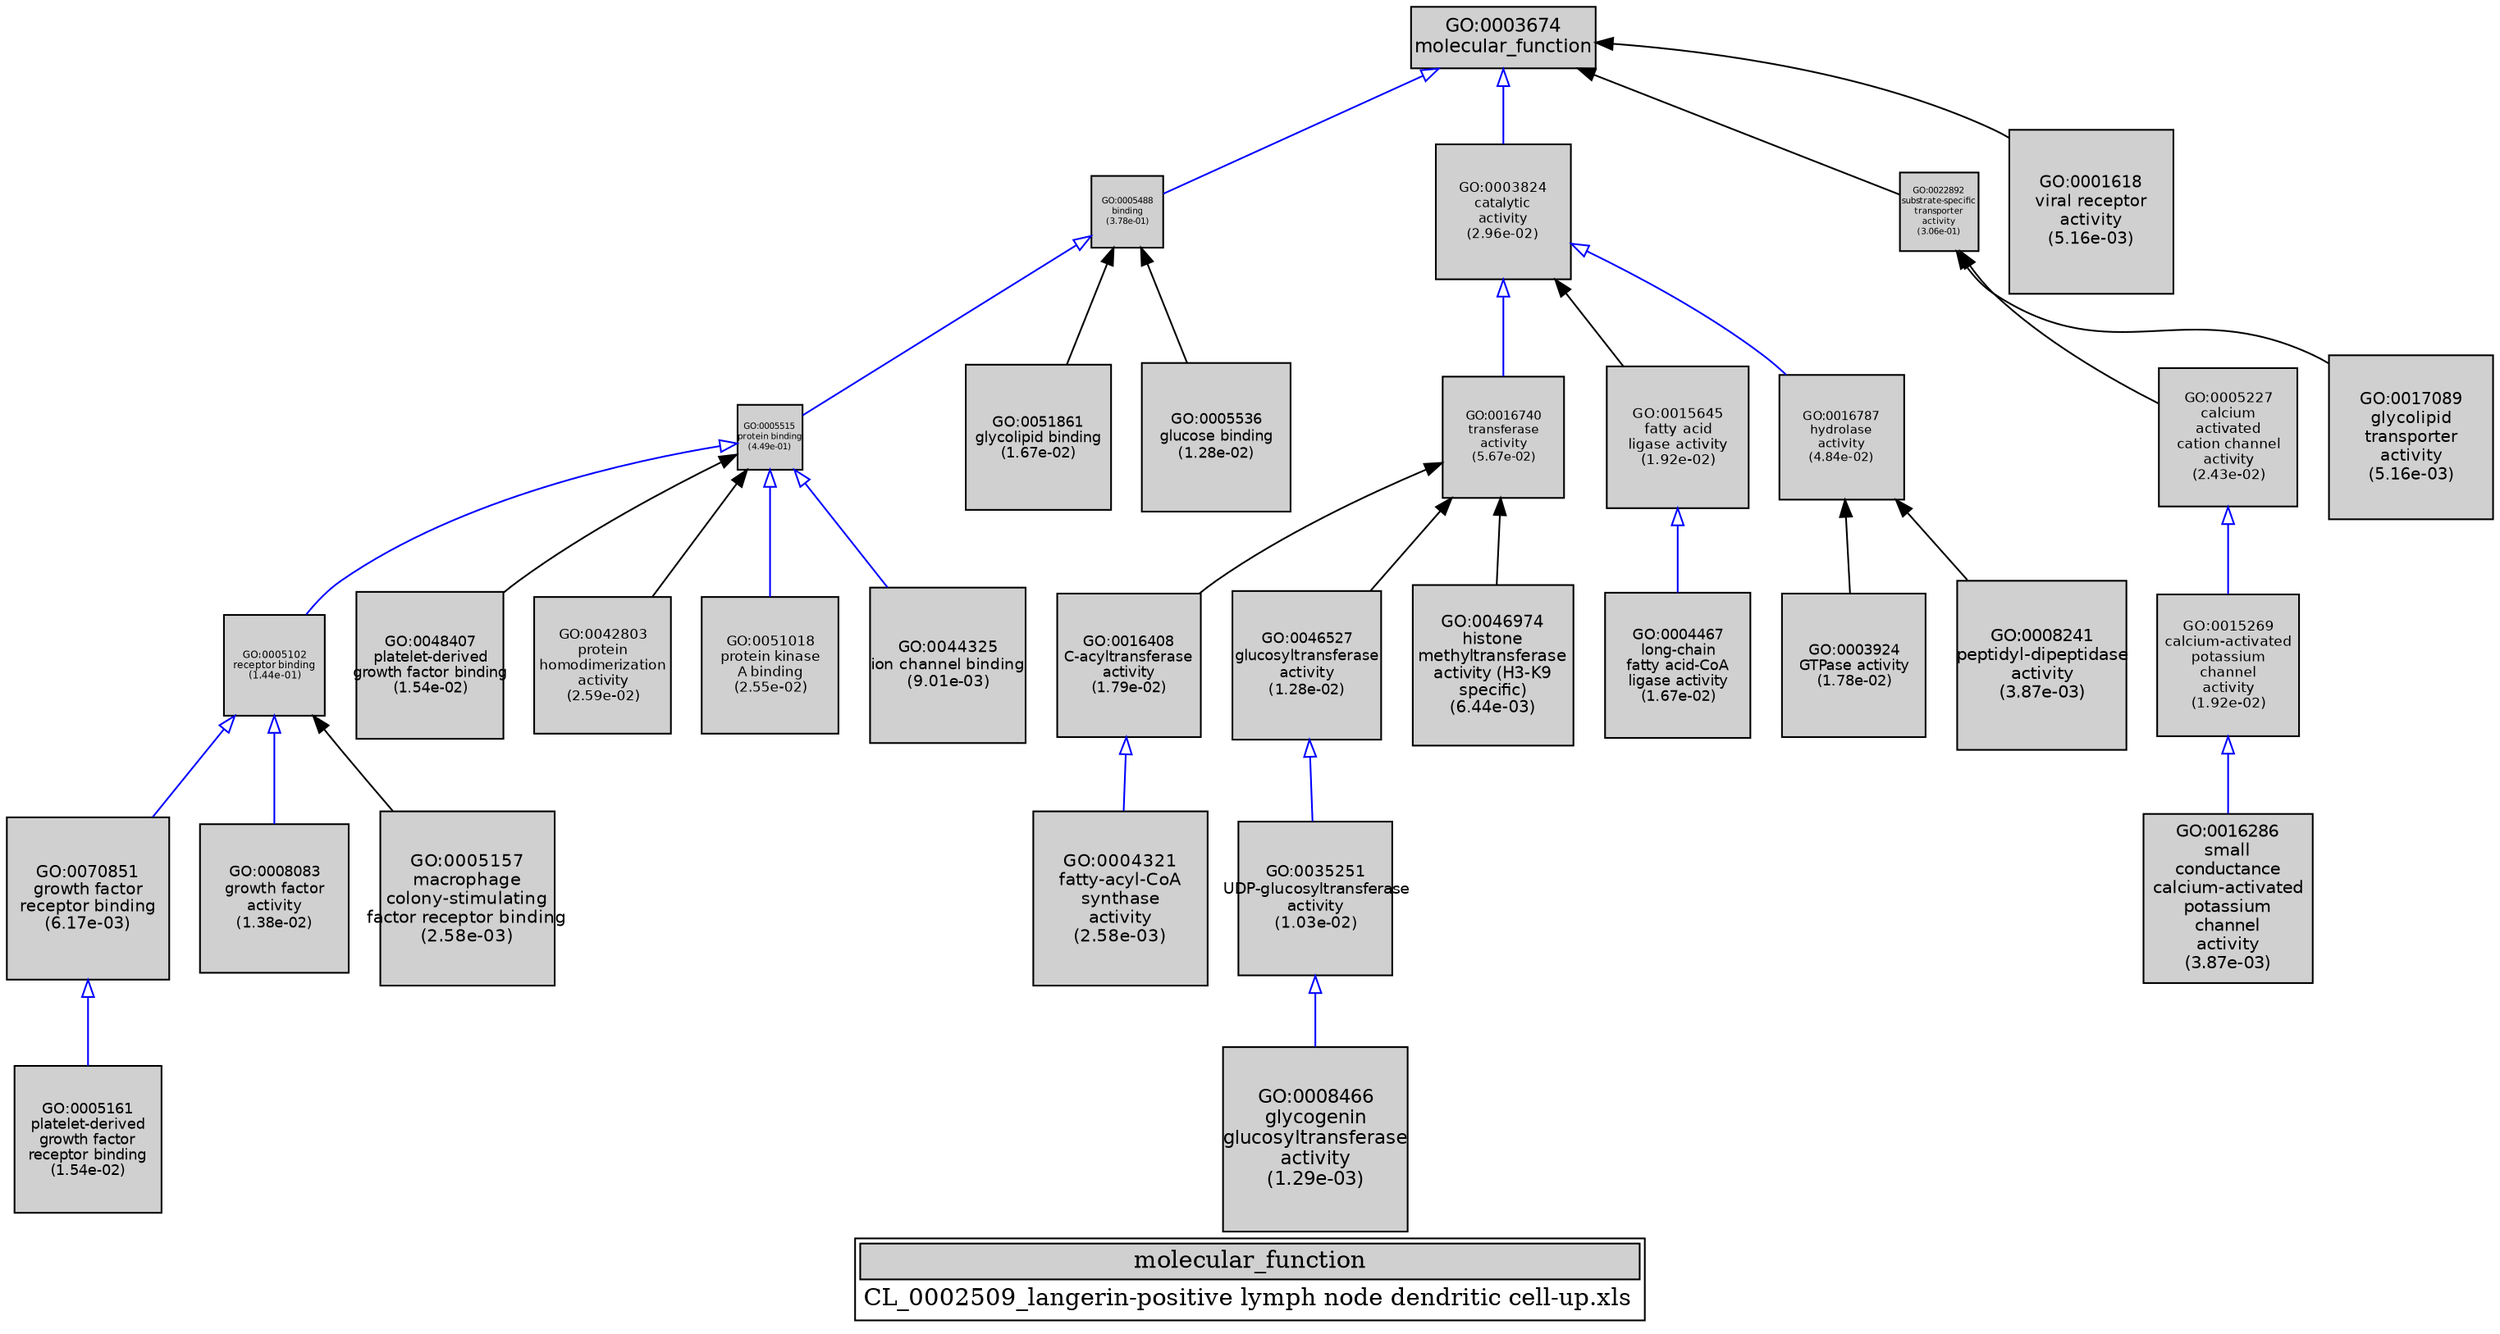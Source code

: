 digraph "molecular_function" {
graph [ bgcolor = "#FFFFFF", label = <<TABLE COLOR="black" BGCOLOR="white"><TR><TD COLSPAN="2" BGCOLOR="#D0D0D0"><FONT COLOR="black">molecular_function</FONT></TD></TR><TR><TD BORDER="0">CL_0002509_langerin-positive lymph node dendritic cell-up.xls</TD></TR></TABLE>> ];
node [ fontname = "Helvetica" ];

subgraph "nodes" {

node [ style = "filled", fixedsize = "true", width = 1, shape = "box", fontsize = 9, fillcolor = "#D0D0D0", fontcolor = "black", color = "black" ];

"GO:0016740" [ URL = "#GO:0016740", label = <<TABLE BORDER="0"><TR><TD>GO:0016740<BR/>transferase<BR/>activity<BR/>(5.67e-02)</TD></TR></TABLE>>, width = 0.988162081202, shape = "box", fontsize = 7.11476698465, height = 0.988162081202 ];
"GO:0035251" [ URL = "#GO:0035251", label = <<TABLE BORDER="0"><TR><TD>GO:0035251<BR/>UDP-glucosyltransferase<BR/>activity<BR/>(1.03e-02)</TD></TR></TABLE>>, width = 1.2454773776, shape = "box", fontsize = 8.96743711871, height = 1.2454773776 ];
"GO:0005488" [ URL = "#GO:0005488", label = <<TABLE BORDER="0"><TR><TD>GO:0005488<BR/>binding<BR/>(3.78e-01)</TD></TR></TABLE>>, width = 0.581306398573, shape = "box", fontsize = 5.0, height = 0.581306398573 ];
"GO:0005102" [ URL = "#GO:0005102", label = <<TABLE BORDER="0"><TR><TD>GO:0005102<BR/>receptor binding<BR/>(1.44e-01)</TD></TR></TABLE>>, width = 0.813352254804, shape = "box", fontsize = 5.85613623459, height = 0.813352254804 ];
"GO:0016408" [ URL = "#GO:0016408", label = <<TABLE BORDER="0"><TR><TD>GO:0016408<BR/>C-acyltransferase<BR/>activity<BR/>(1.79e-02)</TD></TR></TABLE>>, width = 1.16790593226, shape = "box", fontsize = 8.40892271225, height = 1.16790593226 ];
"GO:0015645" [ URL = "#GO:0015645", label = <<TABLE BORDER="0"><TR><TD>GO:0015645<BR/>fatty acid<BR/>ligase activity<BR/>(1.92e-02)</TD></TR></TABLE>>, width = 1.15800576504, shape = "box", fontsize = 8.33764150829, height = 1.15800576504 ];
"GO:0048407" [ URL = "#GO:0048407", label = <<TABLE BORDER="0"><TR><TD>GO:0048407<BR/>platelet-derived<BR/>growth factor binding<BR/>(1.54e-02)</TD></TR></TABLE>>, width = 1.18974844098, shape = "box", fontsize = 8.56618877506, height = 1.18974844098 ];
"GO:0042803" [ URL = "#GO:0042803", label = <<TABLE BORDER="0"><TR><TD>GO:0042803<BR/>protein<BR/>homodimerization<BR/>activity<BR/>(2.59e-02)</TD></TR></TABLE>>, width = 1.11384397237, shape = "box", fontsize = 8.01967660104, height = 1.11384397237 ];
"GO:0005227" [ URL = "#GO:0005227", label = <<TABLE BORDER="0"><TR><TD>GO:0005227<BR/>calcium<BR/>activated<BR/>cation channel<BR/>activity<BR/>(2.43e-02)</TD></TR></TABLE>>, width = 1.12347602682, shape = "box", fontsize = 8.08902739311, height = 1.12347602682 ];
"GO:0005515" [ URL = "#GO:0005515", label = <<TABLE BORDER="0"><TR><TD>GO:0005515<BR/>protein binding<BR/>(4.49e-01)</TD></TR></TABLE>>, width = 0.52869197734, shape = "box", fontsize = 5.0, height = 0.52869197734 ];
"GO:0051861" [ URL = "#GO:0051861", label = <<TABLE BORDER="0"><TR><TD>GO:0051861<BR/>glycolipid binding<BR/>(1.67e-02)</TD></TR></TABLE>>, width = 1.17845390211, shape = "box", fontsize = 8.48486809521, height = 1.17845390211 ];
"GO:0070851" [ URL = "#GO:0070851", label = <<TABLE BORDER="0"><TR><TD>GO:0070851<BR/>growth factor<BR/>receptor binding<BR/>(6.17e-03)</TD></TR></TABLE>>, width = 1.31273080129, shape = "box", fontsize = 9.45166176931, height = 1.31273080129 ];
"GO:0003824" [ URL = "#GO:0003824", label = <<TABLE BORDER="0"><TR><TD>GO:0003824<BR/>catalytic<BR/>activity<BR/>(2.96e-02)</TD></TR></TABLE>>, width = 1.09342301377, shape = "box", fontsize = 7.87264569915, height = 1.09342301377 ];
"GO:0008083" [ URL = "#GO:0008083", label = <<TABLE BORDER="0"><TR><TD>GO:0008083<BR/>growth factor<BR/>activity<BR/>(1.38e-02)</TD></TR></TABLE>>, width = 1.20483367459, shape = "box", fontsize = 8.67480245708, height = 1.20483367459 ];
"GO:0051018" [ URL = "#GO:0051018", label = <<TABLE BORDER="0"><TR><TD>GO:0051018<BR/>protein kinase<BR/>A binding<BR/>(2.55e-02)</TD></TR></TABLE>>, width = 1.11585457449, shape = "box", fontsize = 8.03415293634, height = 1.11585457449 ];
"GO:0017089" [ URL = "#GO:0017089", label = <<TABLE BORDER="0"><TR><TD>GO:0017089<BR/>glycolipid<BR/>transporter<BR/>activity<BR/>(5.16e-03)</TD></TR></TABLE>>, width = 1.33558957897, shape = "box", fontsize = 9.61624496855, height = 1.33558957897 ];
"GO:0044325" [ URL = "#GO:0044325", label = <<TABLE BORDER="0"><TR><TD>GO:0044325<BR/>ion channel binding<BR/>(9.01e-03)</TD></TR></TABLE>>, width = 1.2633183219, shape = "box", fontsize = 9.09589191769, height = 1.2633183219 ];
"GO:0008466" [ URL = "#GO:0008466", label = <<TABLE BORDER="0"><TR><TD>GO:0008466<BR/>glycogenin<BR/>glucosyltransferase<BR/>activity<BR/>(1.29e-03)</TD></TR></TABLE>>, width = 1.5, shape = "box", fontsize = 10.8, height = 1.5 ];
"GO:0046527" [ URL = "#GO:0046527", label = <<TABLE BORDER="0"><TR><TD>GO:0046527<BR/>glucosyltransferase<BR/>activity<BR/>(1.28e-02)</TD></TR></TABLE>>, width = 1.2151067954, shape = "box", fontsize = 8.74876892685, height = 1.2151067954 ];
"GO:0016286" [ URL = "#GO:0016286", label = <<TABLE BORDER="0"><TR><TD>GO:0016286<BR/>small<BR/>conductance<BR/>calcium-activated<BR/>potassium<BR/>channel<BR/>activity<BR/>(3.87e-03)</TD></TR></TABLE>>, width = 1.371301255, shape = "box", fontsize = 9.87336903601, height = 1.371301255 ];
"GO:0005161" [ URL = "#GO:0005161", label = <<TABLE BORDER="0"><TR><TD>GO:0005161<BR/>platelet-derived<BR/>growth factor<BR/>receptor binding<BR/>(1.54e-02)</TD></TR></TABLE>>, width = 1.18974844098, shape = "box", fontsize = 8.56618877506, height = 1.18974844098 ];
"GO:0022892" [ URL = "#GO:0022892", label = <<TABLE BORDER="0"><TR><TD>GO:0022892<BR/>substrate-specific<BR/>transporter<BR/>activity<BR/>(3.06e-01)</TD></TR></TABLE>>, width = 0.638925963113, shape = "box", fontsize = 5.0, height = 0.638925963113 ];
"GO:0003924" [ URL = "#GO:0003924", label = <<TABLE BORDER="0"><TR><TD>GO:0003924<BR/>GTPase activity<BR/>(1.78e-02)</TD></TR></TABLE>>, width = 1.16899316252, shape = "box", fontsize = 8.41675077016, height = 1.16899316252 ];
"GO:0008241" [ URL = "#GO:0008241", label = <<TABLE BORDER="0"><TR><TD>GO:0008241<BR/>peptidyl-dipeptidase<BR/>activity<BR/>(3.87e-03)</TD></TR></TABLE>>, width = 1.371301255, shape = "box", fontsize = 9.87336903601, height = 1.371301255 ];
"GO:0016787" [ URL = "#GO:0016787", label = <<TABLE BORDER="0"><TR><TD>GO:0016787<BR/>hydrolase<BR/>activity<BR/>(4.84e-02)</TD></TR></TABLE>>, width = 1.01483059855, shape = "box", fontsize = 7.30678030957, height = 1.01483059855 ];
"GO:0005536" [ URL = "#GO:0005536", label = <<TABLE BORDER="0"><TR><TD>GO:0005536<BR/>glucose binding<BR/>(1.28e-02)</TD></TR></TABLE>>, width = 1.2151067954, shape = "box", fontsize = 8.74876892685, height = 1.2151067954 ];
"GO:0004321" [ URL = "#GO:0004321", label = <<TABLE BORDER="0"><TR><TD>GO:0004321<BR/>fatty-acyl-CoA<BR/>synthase<BR/>activity<BR/>(2.58e-03)</TD></TR></TABLE>>, width = 1.42013970446, shape = "box", fontsize = 10.2250058721, height = 1.42013970446 ];
"GO:0001618" [ URL = "#GO:0001618", label = <<TABLE BORDER="0"><TR><TD>GO:0001618<BR/>viral receptor<BR/>activity<BR/>(5.16e-03)</TD></TR></TABLE>>, width = 1.33558957897, shape = "box", fontsize = 9.61624496855, height = 1.33558957897 ];
"GO:0005157" [ URL = "#GO:0005157", label = <<TABLE BORDER="0"><TR><TD>GO:0005157<BR/>macrophage<BR/>colony-stimulating<BR/>factor receptor binding<BR/>(2.58e-03)</TD></TR></TABLE>>, width = 1.42013970446, shape = "box", fontsize = 10.2250058721, height = 1.42013970446 ];
"GO:0003674" [ URL = "#GO:0003674", label = <<TABLE BORDER="0"><TR><TD>GO:0003674<BR/>molecular_function</TD></TR></TABLE>>, width = 1.5, shape = "box", fontsize = 10.8 ];
"GO:0015269" [ URL = "#GO:0015269", label = <<TABLE BORDER="0"><TR><TD>GO:0015269<BR/>calcium-activated<BR/>potassium<BR/>channel<BR/>activity<BR/>(1.92e-02)</TD></TR></TABLE>>, width = 1.15800576504, shape = "box", fontsize = 8.33764150829, height = 1.15800576504 ];
"GO:0046974" [ URL = "#GO:0046974", label = <<TABLE BORDER="0"><TR><TD>GO:0046974<BR/>histone<BR/>methyltransferase<BR/>activity (H3-K9<BR/>specific)<BR/>(6.44e-03)</TD></TR></TABLE>>, width = 1.30723543454, shape = "box", fontsize = 9.41209512869, height = 1.30723543454 ];
"GO:0004467" [ URL = "#GO:0004467", label = <<TABLE BORDER="0"><TR><TD>GO:0004467<BR/>long-chain<BR/>fatty acid-CoA<BR/>ligase activity<BR/>(1.67e-02)</TD></TR></TABLE>>, width = 1.17845390211, shape = "box", fontsize = 8.48486809521, height = 1.17845390211 ];
}
subgraph "edges" {


edge [ dir = "back", weight = 1 ];
subgraph "regulates" {


edge [ color = "cyan", arrowtail = "none" ];
subgraph "positive" {


edge [ color = "green", arrowtail = "vee" ];
}
subgraph "negative" {


edge [ color = "red", arrowtail = "tee" ];
}
}
subgraph "part_of" {


edge [ color = "purple", arrowtail = "diamond", weight = 2.5 ];
}
subgraph "is_a" {


edge [ color = "blue", arrowtail = "empty", weight = 5.0 ];
"GO:0035251" -> "GO:0008466";
"GO:0016408" -> "GO:0004321";
"GO:0003674" -> "GO:0003824";
"GO:0005488" -> "GO:0005515";
"GO:0005515" -> "GO:0051018";
"GO:0003824" -> "GO:0016787";
"GO:0046527" -> "GO:0035251";
"GO:0005227" -> "GO:0015269";
"GO:0070851" -> "GO:0005161";
"GO:0005515" -> "GO:0005102";
"GO:0005102" -> "GO:0008083";
"GO:0003674" -> "GO:0005488";
"GO:0003824" -> "GO:0016740";
"GO:0015269" -> "GO:0016286";
"GO:0005515" -> "GO:0044325";
"GO:0015645" -> "GO:0004467";
"GO:0005102" -> "GO:0070851";
}
"GO:0016740" -> "GO:0016408";
"GO:0003824" -> "GO:0015645";
"GO:0016740" -> "GO:0046527";
"GO:0003674" -> "GO:0022892";
"GO:0005488" -> "GO:0051861";
"GO:0003674" -> "GO:0001618";
"GO:0005102" -> "GO:0005157";
"GO:0005515" -> "GO:0048407";
"GO:0016787" -> "GO:0008241";
"GO:0016787" -> "GO:0003924";
"GO:0022892" -> "GO:0005227";
"GO:0005488" -> "GO:0005536";
"GO:0022892" -> "GO:0017089";
"GO:0016740" -> "GO:0046974";
"GO:0005515" -> "GO:0042803";
}
}
